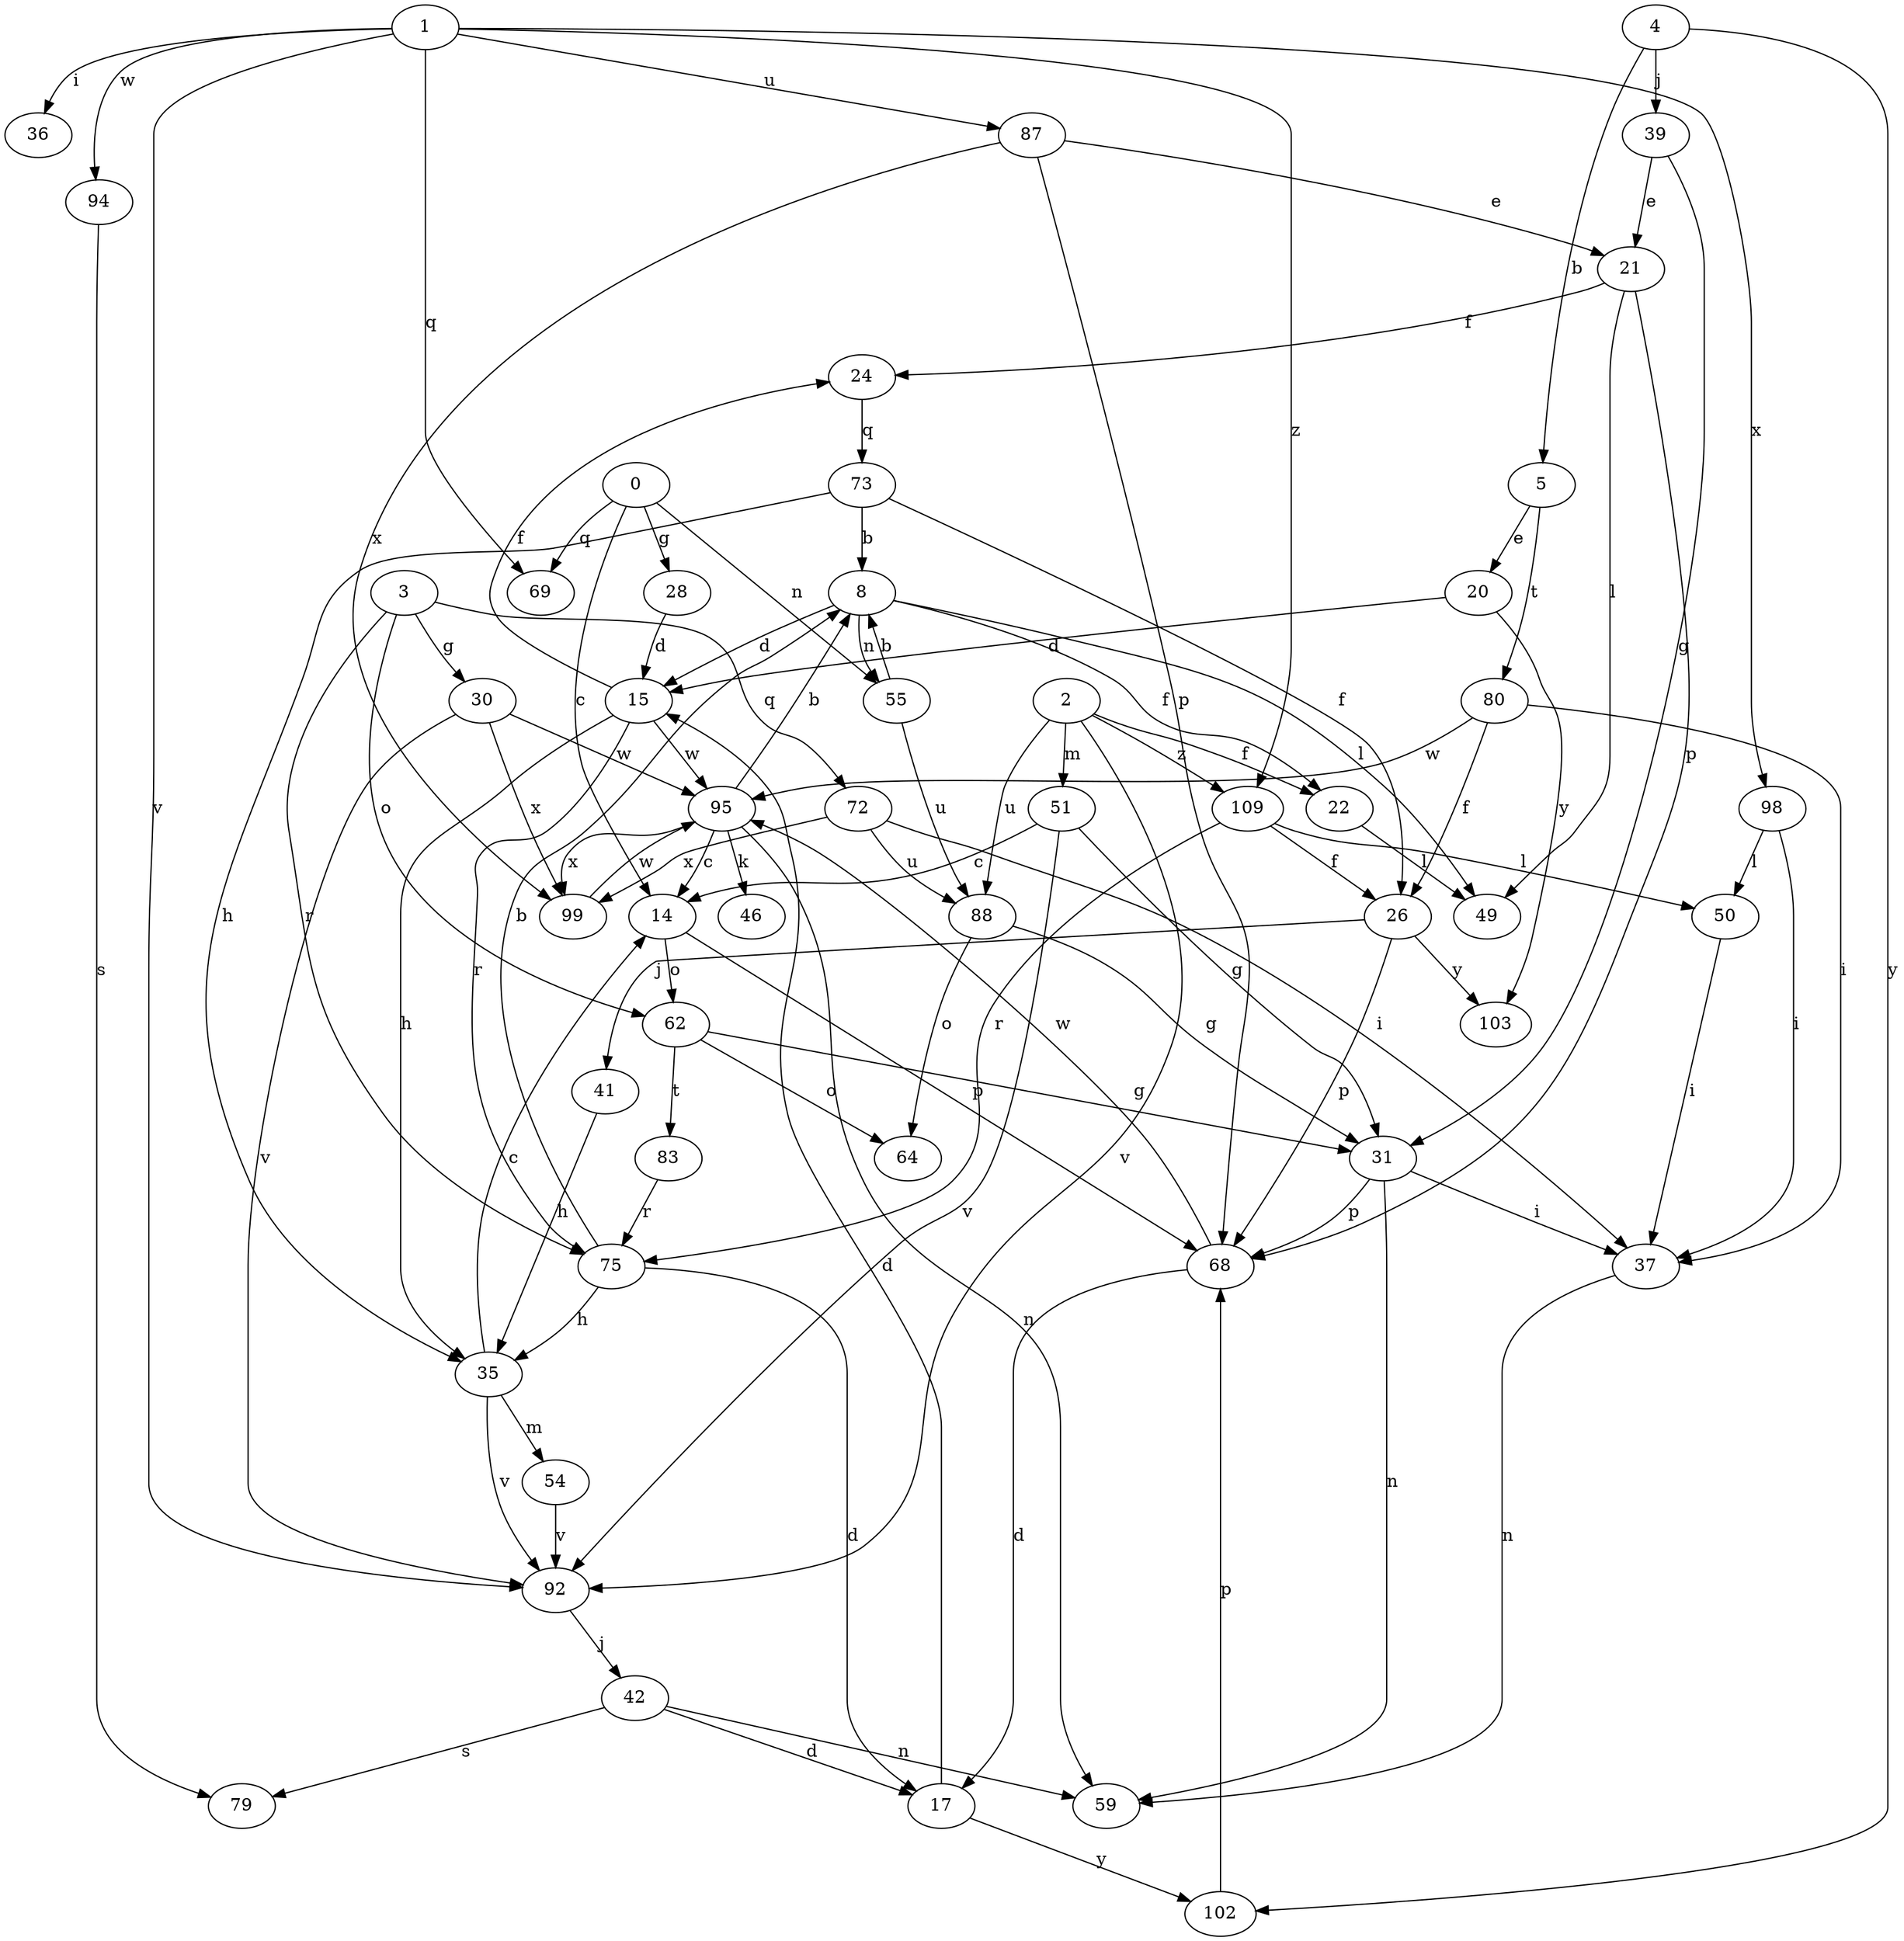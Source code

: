 strict digraph  {
1;
2;
3;
4;
5;
8;
14;
15;
17;
20;
21;
22;
24;
26;
28;
30;
31;
35;
36;
37;
39;
41;
42;
46;
49;
50;
51;
54;
55;
59;
62;
64;
68;
69;
72;
73;
75;
79;
80;
83;
0;
87;
88;
92;
94;
95;
98;
99;
102;
103;
109;
1 -> 36  [label=i];
1 -> 69  [label=q];
1 -> 87  [label=u];
1 -> 92  [label=v];
1 -> 94  [label=w];
1 -> 98  [label=x];
1 -> 109  [label=z];
2 -> 22  [label=f];
2 -> 51  [label=m];
2 -> 88  [label=u];
2 -> 92  [label=v];
2 -> 109  [label=z];
3 -> 30  [label=g];
3 -> 62  [label=o];
3 -> 72  [label=q];
3 -> 75  [label=r];
4 -> 5  [label=b];
4 -> 39  [label=j];
4 -> 102  [label=y];
5 -> 20  [label=e];
5 -> 80  [label=t];
8 -> 15  [label=d];
8 -> 22  [label=f];
8 -> 49  [label=l];
8 -> 55  [label=n];
14 -> 62  [label=o];
14 -> 68  [label=p];
15 -> 24  [label=f];
15 -> 35  [label=h];
15 -> 75  [label=r];
15 -> 95  [label=w];
17 -> 15  [label=d];
17 -> 102  [label=y];
20 -> 15  [label=d];
20 -> 103  [label=y];
21 -> 24  [label=f];
21 -> 49  [label=l];
21 -> 68  [label=p];
22 -> 49  [label=l];
24 -> 73  [label=q];
26 -> 41  [label=j];
26 -> 68  [label=p];
26 -> 103  [label=y];
28 -> 15  [label=d];
30 -> 92  [label=v];
30 -> 95  [label=w];
30 -> 99  [label=x];
31 -> 37  [label=i];
31 -> 59  [label=n];
31 -> 68  [label=p];
35 -> 14  [label=c];
35 -> 54  [label=m];
35 -> 92  [label=v];
37 -> 59  [label=n];
39 -> 21  [label=e];
39 -> 31  [label=g];
41 -> 35  [label=h];
42 -> 17  [label=d];
42 -> 59  [label=n];
42 -> 79  [label=s];
50 -> 37  [label=i];
51 -> 14  [label=c];
51 -> 31  [label=g];
51 -> 92  [label=v];
54 -> 92  [label=v];
55 -> 8  [label=b];
55 -> 88  [label=u];
62 -> 31  [label=g];
62 -> 64  [label=o];
62 -> 83  [label=t];
68 -> 17  [label=d];
68 -> 95  [label=w];
72 -> 37  [label=i];
72 -> 88  [label=u];
72 -> 99  [label=x];
73 -> 8  [label=b];
73 -> 26  [label=f];
73 -> 35  [label=h];
75 -> 8  [label=b];
75 -> 17  [label=d];
75 -> 35  [label=h];
80 -> 26  [label=f];
80 -> 37  [label=i];
80 -> 95  [label=w];
83 -> 75  [label=r];
0 -> 14  [label=c];
0 -> 28  [label=g];
0 -> 55  [label=n];
0 -> 69  [label=q];
87 -> 21  [label=e];
87 -> 68  [label=p];
87 -> 99  [label=x];
88 -> 31  [label=g];
88 -> 64  [label=o];
92 -> 42  [label=j];
94 -> 79  [label=s];
95 -> 8  [label=b];
95 -> 14  [label=c];
95 -> 46  [label=k];
95 -> 59  [label=n];
95 -> 99  [label=x];
98 -> 37  [label=i];
98 -> 50  [label=l];
99 -> 95  [label=w];
102 -> 68  [label=p];
109 -> 26  [label=f];
109 -> 50  [label=l];
109 -> 75  [label=r];
}
